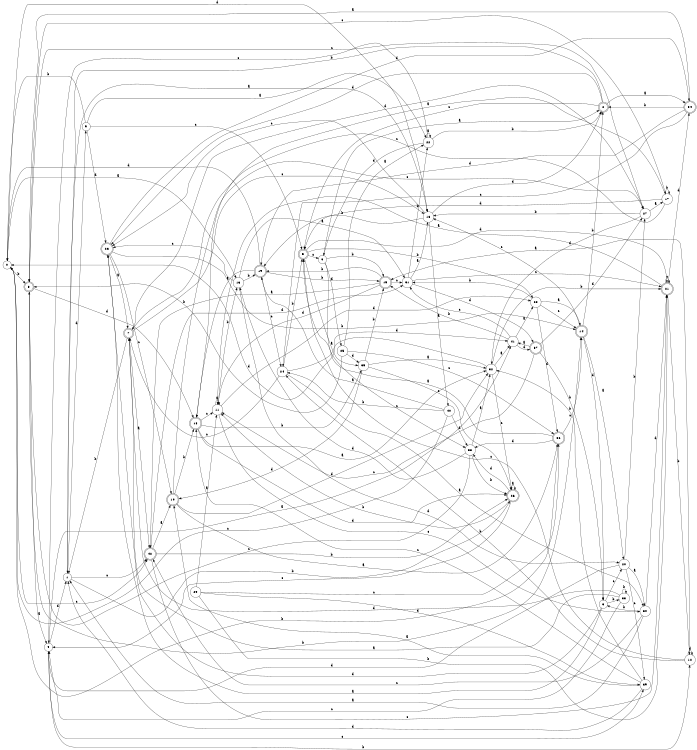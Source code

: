 digraph n35_9 {
__start0 [label="" shape="none"];

rankdir=LR;
size="8,5";

s0 [style="filled", color="black", fillcolor="white" shape="circle", label="0"];
s1 [style="filled", color="black", fillcolor="white" shape="circle", label="1"];
s2 [style="rounded,filled", color="black", fillcolor="white" shape="doublecircle", label="2"];
s3 [style="filled", color="black", fillcolor="white" shape="circle", label="3"];
s4 [style="filled", color="black", fillcolor="white" shape="circle", label="4"];
s5 [style="rounded,filled", color="black", fillcolor="white" shape="doublecircle", label="5"];
s6 [style="filled", color="black", fillcolor="white" shape="circle", label="6"];
s7 [style="rounded,filled", color="black", fillcolor="white" shape="doublecircle", label="7"];
s8 [style="rounded,filled", color="black", fillcolor="white" shape="doublecircle", label="8"];
s9 [style="filled", color="black", fillcolor="white" shape="circle", label="9"];
s10 [style="rounded,filled", color="black", fillcolor="white" shape="doublecircle", label="10"];
s11 [style="filled", color="black", fillcolor="white" shape="circle", label="11"];
s12 [style="filled", color="black", fillcolor="white" shape="circle", label="12"];
s13 [style="filled", color="black", fillcolor="white" shape="circle", label="13"];
s14 [style="rounded,filled", color="black", fillcolor="white" shape="doublecircle", label="14"];
s15 [style="rounded,filled", color="black", fillcolor="white" shape="doublecircle", label="15"];
s16 [style="filled", color="black", fillcolor="white" shape="circle", label="16"];
s17 [style="filled", color="black", fillcolor="white" shape="circle", label="17"];
s18 [style="rounded,filled", color="black", fillcolor="white" shape="doublecircle", label="18"];
s19 [style="rounded,filled", color="black", fillcolor="white" shape="doublecircle", label="19"];
s20 [style="filled", color="black", fillcolor="white" shape="circle", label="20"];
s21 [style="rounded,filled", color="black", fillcolor="white" shape="doublecircle", label="21"];
s22 [style="filled", color="black", fillcolor="white" shape="circle", label="22"];
s23 [style="rounded,filled", color="black", fillcolor="white" shape="doublecircle", label="23"];
s24 [style="filled", color="black", fillcolor="white" shape="circle", label="24"];
s25 [style="filled", color="black", fillcolor="white" shape="circle", label="25"];
s26 [style="rounded,filled", color="black", fillcolor="white" shape="doublecircle", label="26"];
s27 [style="filled", color="black", fillcolor="white" shape="circle", label="27"];
s28 [style="filled", color="black", fillcolor="white" shape="circle", label="28"];
s29 [style="filled", color="black", fillcolor="white" shape="circle", label="29"];
s30 [style="filled", color="black", fillcolor="white" shape="circle", label="30"];
s31 [style="filled", color="black", fillcolor="white" shape="circle", label="31"];
s32 [style="filled", color="black", fillcolor="white" shape="circle", label="32"];
s33 [style="filled", color="black", fillcolor="white" shape="circle", label="33"];
s34 [style="rounded,filled", color="black", fillcolor="white" shape="doublecircle", label="34"];
s35 [style="filled", color="black", fillcolor="white" shape="circle", label="35"];
s36 [style="rounded,filled", color="black", fillcolor="white" shape="doublecircle", label="36"];
s37 [style="rounded,filled", color="black", fillcolor="white" shape="doublecircle", label="37"];
s38 [style="filled", color="black", fillcolor="white" shape="circle", label="38"];
s39 [style="filled", color="black", fillcolor="white" shape="circle", label="39"];
s40 [style="filled", color="black", fillcolor="white" shape="circle", label="40"];
s41 [style="filled", color="black", fillcolor="white" shape="circle", label="41"];
s42 [style="rounded,filled", color="black", fillcolor="white" shape="doublecircle", label="42"];
s0 -> s13 [label="a"];
s0 -> s8 [label="b"];
s0 -> s42 [label="c"];
s0 -> s16 [label="d"];
s1 -> s16 [label="a"];
s1 -> s26 [label="b"];
s1 -> s42 [label="c"];
s1 -> s9 [label="d"];
s2 -> s34 [label="a"];
s2 -> s1 [label="b"];
s2 -> s5 [label="c"];
s2 -> s23 [label="d"];
s3 -> s23 [label="a"];
s3 -> s33 [label="b"];
s3 -> s20 [label="c"];
s3 -> s23 [label="d"];
s4 -> s41 [label="a"];
s4 -> s12 [label="b"];
s4 -> s39 [label="c"];
s4 -> s1 [label="d"];
s5 -> s35 [label="a"];
s5 -> s28 [label="b"];
s5 -> s6 [label="c"];
s5 -> s21 [label="d"];
s6 -> s2 [label="a"];
s6 -> s15 [label="b"];
s6 -> s38 [label="c"];
s6 -> s25 [label="d"];
s7 -> s42 [label="a"];
s7 -> s1 [label="b"];
s7 -> s16 [label="c"];
s7 -> s27 [label="d"];
s8 -> s4 [label="a"];
s8 -> s14 [label="b"];
s8 -> s17 [label="c"];
s8 -> s18 [label="d"];
s9 -> s22 [label="a"];
s9 -> s0 [label="b"];
s9 -> s5 [label="c"];
s9 -> s23 [label="d"];
s10 -> s36 [label="a"];
s10 -> s18 [label="b"];
s10 -> s27 [label="c"];
s10 -> s32 [label="d"];
s11 -> s11 [label="a"];
s11 -> s13 [label="b"];
s11 -> s30 [label="c"];
s11 -> s28 [label="d"];
s12 -> s15 [label="a"];
s12 -> s24 [label="b"];
s12 -> s5 [label="c"];
s12 -> s12 [label="d"];
s13 -> s31 [label="a"];
s13 -> s19 [label="b"];
s13 -> s23 [label="c"];
s13 -> s20 [label="d"];
s14 -> s20 [label="a"];
s14 -> s2 [label="b"];
s14 -> s16 [label="c"];
s14 -> s3 [label="d"];
s15 -> s42 [label="a"];
s15 -> s19 [label="b"];
s15 -> s31 [label="c"];
s15 -> s11 [label="d"];
s16 -> s40 [label="a"];
s16 -> s19 [label="b"];
s16 -> s23 [label="c"];
s16 -> s2 [label="d"];
s17 -> s18 [label="a"];
s17 -> s17 [label="b"];
s17 -> s7 [label="c"];
s17 -> s5 [label="d"];
s18 -> s32 [label="a"];
s18 -> s35 [label="b"];
s18 -> s11 [label="c"];
s18 -> s26 [label="d"];
s19 -> s18 [label="a"];
s19 -> s15 [label="b"];
s19 -> s24 [label="c"];
s19 -> s0 [label="d"];
s20 -> s30 [label="a"];
s20 -> s27 [label="b"];
s20 -> s39 [label="c"];
s20 -> s4 [label="d"];
s21 -> s11 [label="a"];
s21 -> s12 [label="b"];
s21 -> s21 [label="c"];
s21 -> s34 [label="d"];
s22 -> s22 [label="a"];
s22 -> s2 [label="b"];
s22 -> s4 [label="c"];
s22 -> s6 [label="d"];
s23 -> s7 [label="a"];
s23 -> s14 [label="b"];
s23 -> s10 [label="c"];
s23 -> s34 [label="d"];
s24 -> s30 [label="a"];
s24 -> s5 [label="b"];
s24 -> s7 [label="c"];
s24 -> s41 [label="d"];
s25 -> s22 [label="a"];
s25 -> s8 [label="b"];
s25 -> s36 [label="c"];
s25 -> s35 [label="d"];
s26 -> s26 [label="a"];
s26 -> s11 [label="b"];
s26 -> s4 [label="c"];
s26 -> s38 [label="d"];
s27 -> s17 [label="a"];
s27 -> s16 [label="b"];
s27 -> s8 [label="c"];
s27 -> s32 [label="d"];
s28 -> s14 [label="a"];
s28 -> s31 [label="b"];
s28 -> s14 [label="c"];
s28 -> s36 [label="d"];
s29 -> s11 [label="a"];
s29 -> s21 [label="b"];
s29 -> s36 [label="c"];
s29 -> s39 [label="d"];
s30 -> s1 [label="a"];
s30 -> s3 [label="b"];
s30 -> s42 [label="c"];
s30 -> s21 [label="d"];
s31 -> s16 [label="a"];
s31 -> s22 [label="b"];
s31 -> s21 [label="c"];
s31 -> s37 [label="d"];
s32 -> s41 [label="a"];
s32 -> s21 [label="b"];
s32 -> s26 [label="c"];
s32 -> s0 [label="d"];
s33 -> s7 [label="a"];
s33 -> s33 [label="b"];
s33 -> s4 [label="c"];
s33 -> s7 [label="d"];
s34 -> s8 [label="a"];
s34 -> s2 [label="b"];
s34 -> s24 [label="c"];
s34 -> s19 [label="d"];
s35 -> s32 [label="a"];
s35 -> s15 [label="b"];
s35 -> s26 [label="c"];
s35 -> s10 [label="d"];
s36 -> s5 [label="a"];
s36 -> s0 [label="b"];
s36 -> s14 [label="c"];
s36 -> s38 [label="d"];
s37 -> s41 [label="a"];
s37 -> s3 [label="b"];
s37 -> s11 [label="c"];
s37 -> s27 [label="d"];
s38 -> s32 [label="a"];
s38 -> s26 [label="b"];
s38 -> s8 [label="c"];
s38 -> s13 [label="d"];
s39 -> s10 [label="a"];
s39 -> s32 [label="b"];
s39 -> s18 [label="c"];
s39 -> s1 [label="d"];
s40 -> s19 [label="a"];
s40 -> s24 [label="b"];
s40 -> s0 [label="c"];
s40 -> s38 [label="d"];
s41 -> s28 [label="a"];
s41 -> s15 [label="b"];
s41 -> s31 [label="c"];
s41 -> s37 [label="d"];
s42 -> s10 [label="a"];
s42 -> s26 [label="b"];
s42 -> s21 [label="c"];
s42 -> s31 [label="d"];

}